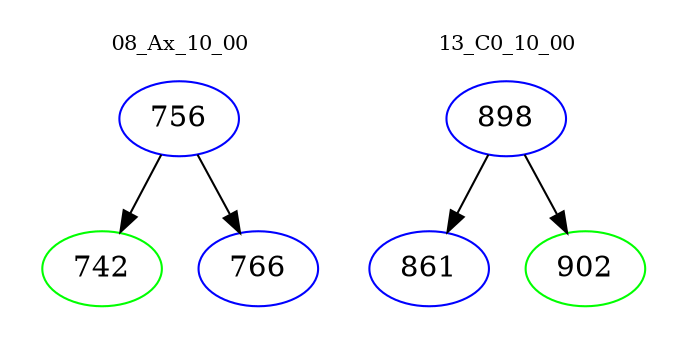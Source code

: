 digraph{
subgraph cluster_0 {
color = white
label = "08_Ax_10_00";
fontsize=10;
T0_756 [label="756", color="blue"]
T0_756 -> T0_742 [color="black"]
T0_742 [label="742", color="green"]
T0_756 -> T0_766 [color="black"]
T0_766 [label="766", color="blue"]
}
subgraph cluster_1 {
color = white
label = "13_C0_10_00";
fontsize=10;
T1_898 [label="898", color="blue"]
T1_898 -> T1_861 [color="black"]
T1_861 [label="861", color="blue"]
T1_898 -> T1_902 [color="black"]
T1_902 [label="902", color="green"]
}
}

